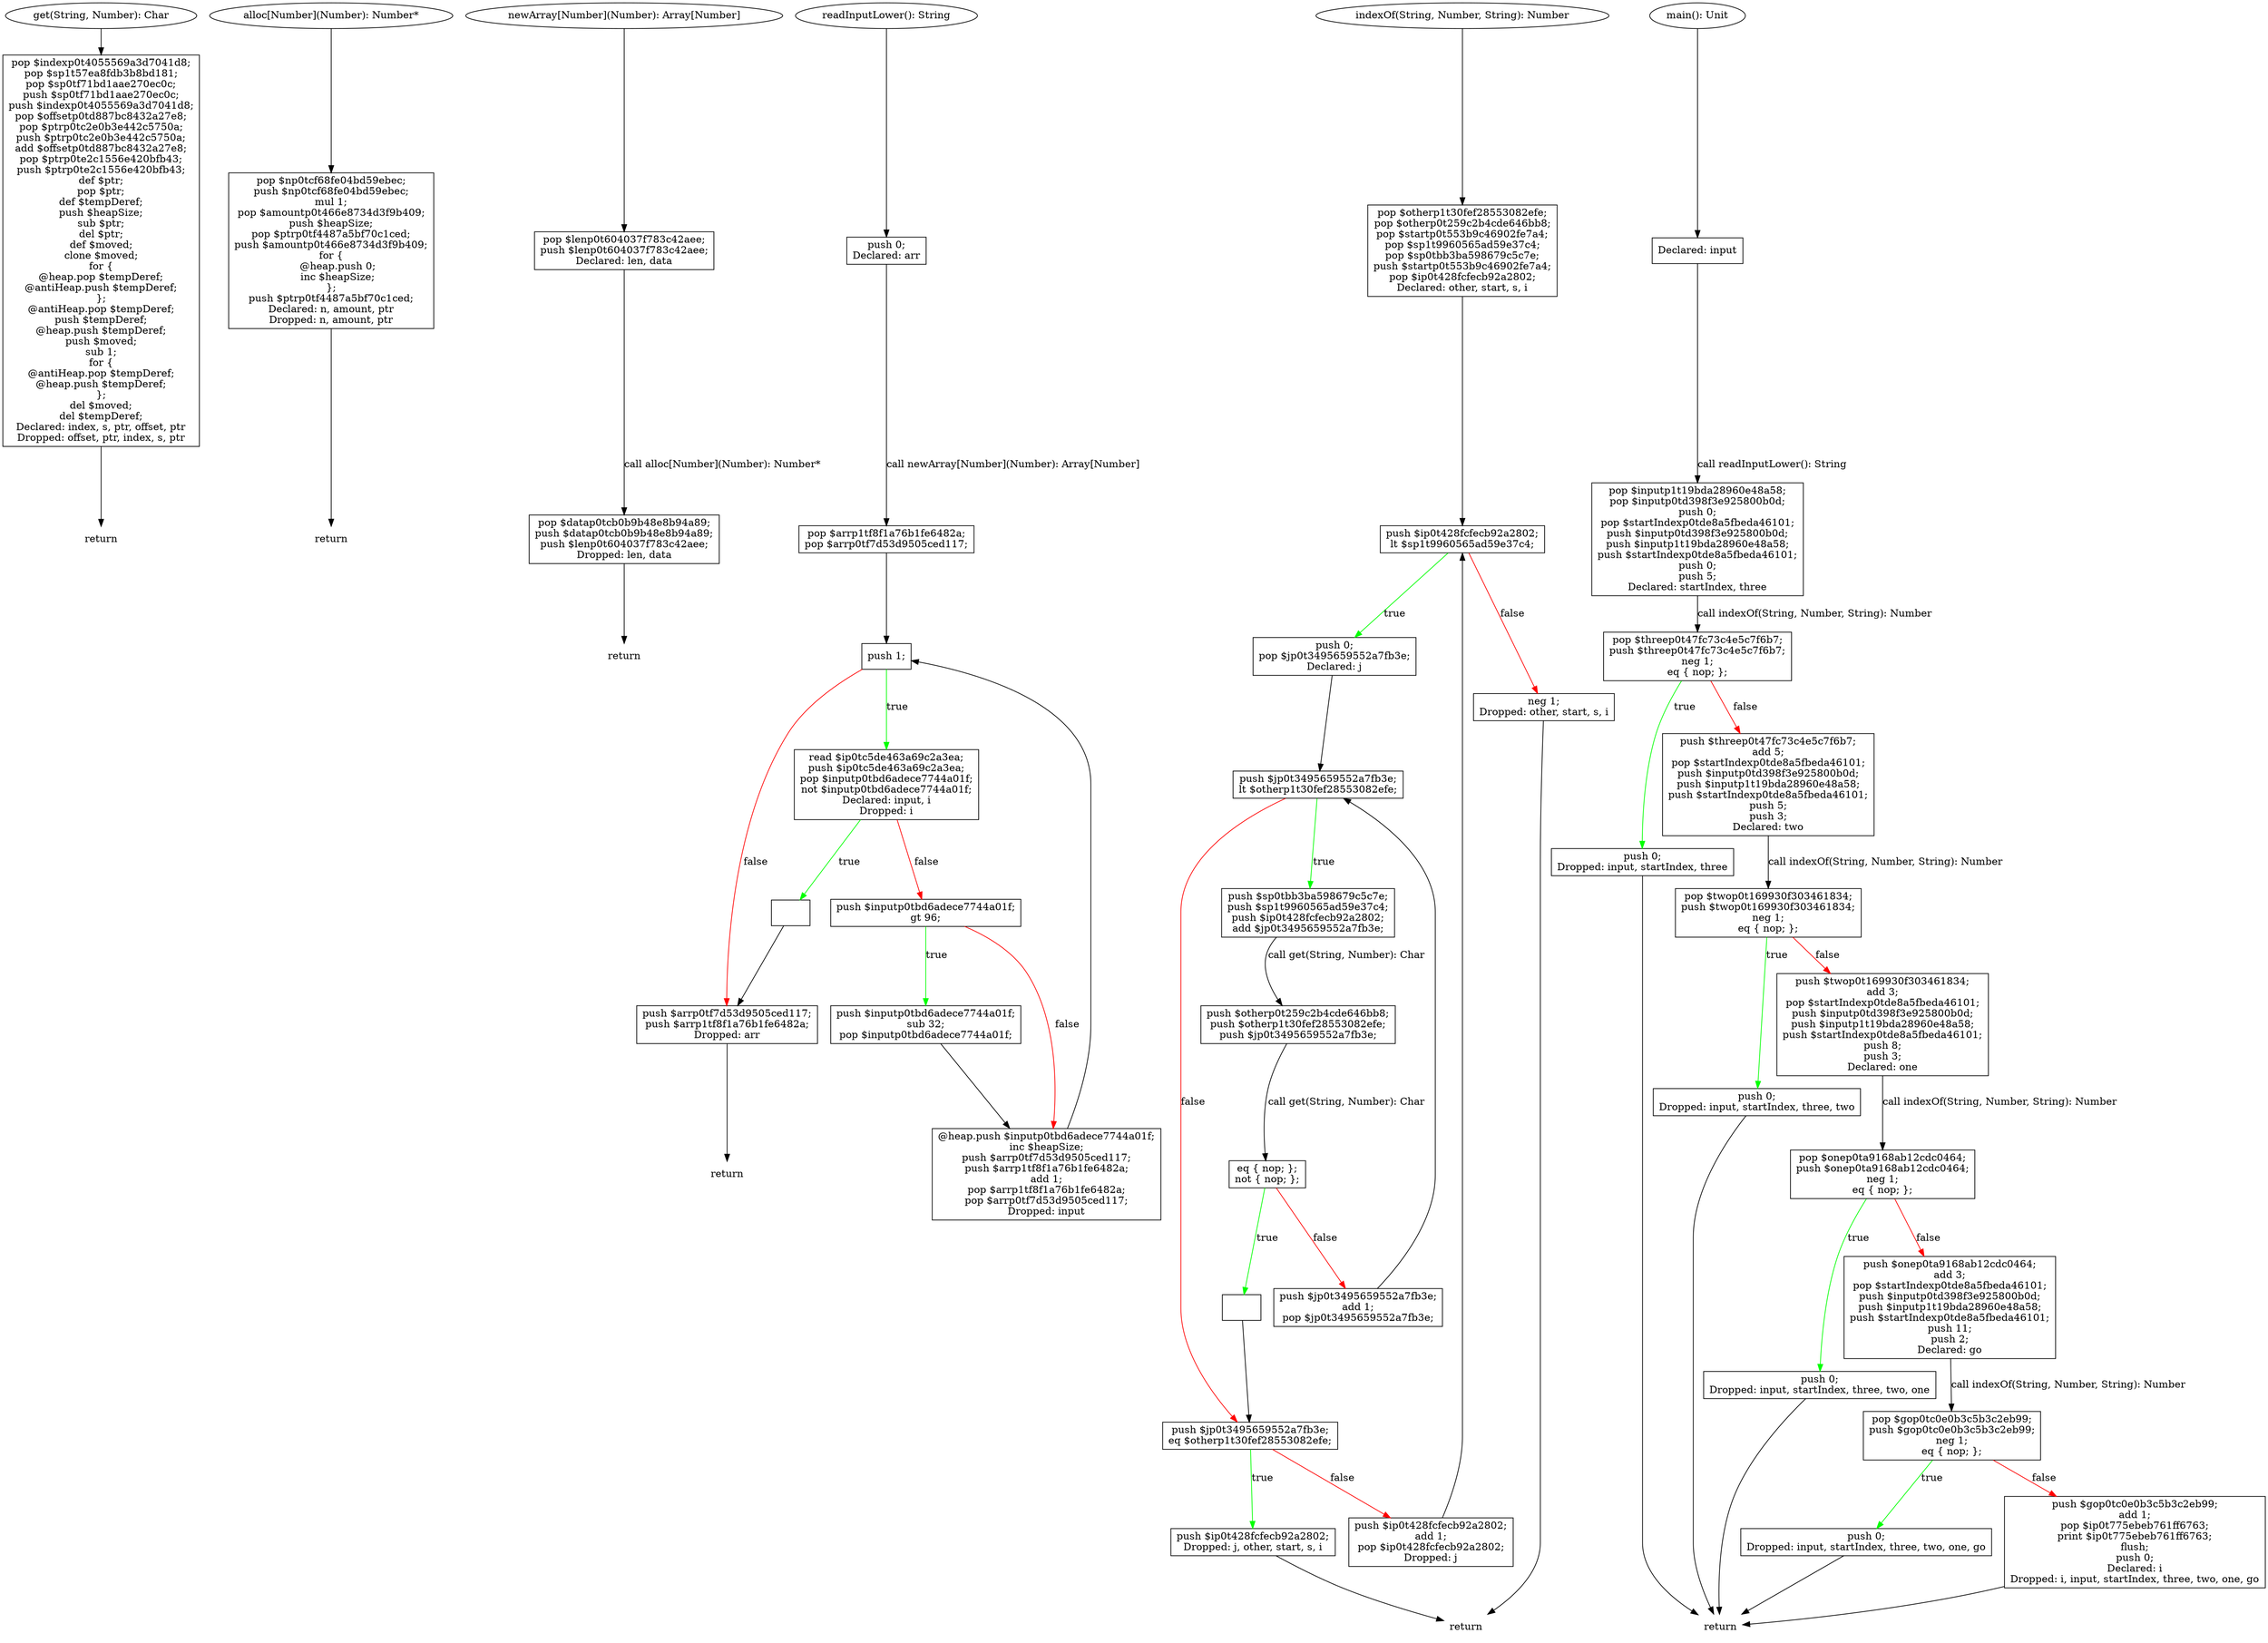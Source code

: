 digraph G { subgraph get {
rankdir=LR;
-728866416 [label="get(String, Number): Char"];
t69eb6b9264c04fc4 [shape=plaintext, label=return];
t19e06964d4053d38 [label="pop $indexp0t4055569a3d7041d8;\npop $sp1t57ea8fdb3b8bd181;\npop $sp0tf71bd1aae270ec0c;\npush $sp0tf71bd1aae270ec0c;\npush $indexp0t4055569a3d7041d8;\npop $offsetp0td887bc8432a27e8;\npop $ptrp0tc2e0b3e442c5750a;\npush $ptrp0tc2e0b3e442c5750a;\nadd $offsetp0td887bc8432a27e8;\npop $ptrp0te2c1556e420bfb43;\npush $ptrp0te2c1556e420bfb43;\ndef $ptr;\npop $ptr;\ndef $tempDeref;\npush $heapSize;\nsub $ptr;\ndel $ptr;\ndef $moved;\nclone $moved;\nfor {\n@heap.pop $tempDeref;\n@antiHeap.push $tempDeref;\n};\n@antiHeap.pop $tempDeref;\npush $tempDeref;\n@heap.push $tempDeref;\npush $moved;\nsub 1;\nfor {\n@antiHeap.pop $tempDeref;\n@heap.push $tempDeref;\n};\ndel $moved;\ndel $tempDeref;\nDeclared: index, s, ptr, offset, ptr\nDropped: offset, ptr, index, s, ptr" shape=box];
-728866416 -> t19e06964d4053d38;
t19e06964d4053d38 -> t69eb6b9264c04fc4;
}

subgraph alloc {
rankdir=LR;
-1903869583 [label="alloc[Number](Number): Number*"];
teae8e115f019bdbf [shape=plaintext, label=return];
tc2627bf6dcc279ad [label="pop $np0tcf68fe04bd59ebec;\npush $np0tcf68fe04bd59ebec;\nmul 1;\npop $amountp0t466e8734d3f9b409;\npush $heapSize;\npop $ptrp0tf4487a5bf70c1ced;\npush $amountp0t466e8734d3f9b409;\nfor {\n    @heap.push 0;\n    inc $heapSize;\n};\npush $ptrp0tf4487a5bf70c1ced;\nDeclared: n, amount, ptr\nDropped: n, amount, ptr" shape=box];
-1903869583 -> tc2627bf6dcc279ad;
tc2627bf6dcc279ad -> teae8e115f019bdbf;
}

subgraph newArray {
rankdir=LR;
12355057 [label="newArray[Number](Number): Array[Number]"];
t2569e0ae9f0d45fc [shape=plaintext, label=return];
t84e4a82a4904df1f [label="pop $lenp0t604037f783c42aee;\npush $lenp0t604037f783c42aee;\nDeclared: len, data" shape=box];
tf6e3d7f734c3f7ac [label="pop $datap0tcb0b9b48e8b94a89;\npush $datap0tcb0b9b48e8b94a89;\npush $lenp0t604037f783c42aee;\nDropped: len, data" shape=box];
12355057 -> t84e4a82a4904df1f;
t84e4a82a4904df1f -> tf6e3d7f734c3f7ac [label="call alloc[Number](Number): Number*"];
tf6e3d7f734c3f7ac -> t2569e0ae9f0d45fc;
}

subgraph readInputLower {
rankdir=LR;
305481421 [label="readInputLower(): String"];
tc10f3d1b47ddd872 [shape=plaintext, label=return];
tc9a423383e98ac43 [label="push 0;\nDeclared: arr" shape=box];
t754c031dc0c72569 [label="pop $arrp1tf8f1a76b1fe6482a;\npop $arrp0tf7d53d9505ced117;" shape=box];
t4d2667ecd327802f [label="push 1;" shape=box];
t5d89e5a8d9084a8e [label="read $ip0tc5de463a69c2a3ea;\npush $ip0tc5de463a69c2a3ea;\npop $inputp0tbd6adece7744a01f;\nnot $inputp0tbd6adece7744a01f;\nDeclared: input, i\nDropped: i" shape=box];
t6ae09dbdb9fdc2dc [label="" shape=box];
t1048f1687a667ccc [label="push $arrp0tf7d53d9505ced117;\npush $arrp1tf8f1a76b1fe6482a;\nDropped: arr" shape=box];
t1ef76cfa4167d4d9 [label="push $inputp0tbd6adece7744a01f;\ngt 96;" shape=box];
tf48c6e1d54f2fd66 [label="push $inputp0tbd6adece7744a01f;\nsub 32;\npop $inputp0tbd6adece7744a01f;" shape=box];
t196bcc72d29c5c9e [label="@heap.push $inputp0tbd6adece7744a01f;\ninc $heapSize;\npush $arrp0tf7d53d9505ced117;\npush $arrp1tf8f1a76b1fe6482a;\nadd 1;\npop $arrp1tf8f1a76b1fe6482a;\npop $arrp0tf7d53d9505ced117;\nDropped: input" shape=box];
305481421 -> tc9a423383e98ac43;
tc9a423383e98ac43 -> t754c031dc0c72569 [label="call newArray[Number](Number): Array[Number]"];
t754c031dc0c72569 -> t4d2667ecd327802f;
t4d2667ecd327802f -> t5d89e5a8d9084a8e [label=true color=green];
t4d2667ecd327802f -> t1048f1687a667ccc [label=false color=red];
t5d89e5a8d9084a8e -> t6ae09dbdb9fdc2dc [label=true color=green];
t5d89e5a8d9084a8e -> t1ef76cfa4167d4d9 [label=false color=red];
t6ae09dbdb9fdc2dc -> t1048f1687a667ccc;
t1048f1687a667ccc -> tc10f3d1b47ddd872;
t1ef76cfa4167d4d9 -> tf48c6e1d54f2fd66 [label=true color=green];
t1ef76cfa4167d4d9 -> t196bcc72d29c5c9e [label=false color=red];
tf48c6e1d54f2fd66 -> t196bcc72d29c5c9e;
t196bcc72d29c5c9e -> t4d2667ecd327802f;
}

subgraph indexOf {
rankdir=LR;
2126241073 [label="indexOf(String, Number, String): Number"];
t729ad8f292aeb30e [shape=plaintext, label=return];
t7ce1389c2df2f606 [label="pop $otherp1t30fef28553082efe;\npop $otherp0t259c2b4cde646bb8;\npop $startp0t553b9c46902fe7a4;\npop $sp1t9960565ad59e37c4;\npop $sp0tbb3ba598679c5c7e;\npush $startp0t553b9c46902fe7a4;\npop $ip0t428fcfecb92a2802;\nDeclared: other, start, s, i" shape=box];
t613e989bf64421b2 [label="push $ip0t428fcfecb92a2802;\nlt $sp1t9960565ad59e37c4;" shape=box];
t2620a48ef31d5877 [label="push 0;\npop $jp0t3495659552a7fb3e;\nDeclared: j" shape=box];
t320238d0b3b0363e [label="push $jp0t3495659552a7fb3e;\nlt $otherp1t30fef28553082efe;" shape=box];
tdae33aa09252fb3c [label="push $sp0tbb3ba598679c5c7e;\npush $sp1t9960565ad59e37c4;\npush $ip0t428fcfecb92a2802;\nadd $jp0t3495659552a7fb3e;" shape=box];
t16f95e0f0b095fad [label="push $otherp0t259c2b4cde646bb8;\npush $otherp1t30fef28553082efe;\npush $jp0t3495659552a7fb3e;" shape=box];
tc69222e489198f74 [label="eq { nop; };\nnot { nop; };" shape=box];
t85ce05f856d16226 [label="" shape=box];
t6a3018e7aa521143 [label="push $jp0t3495659552a7fb3e;\neq $otherp1t30fef28553082efe;" shape=box];
teab765e781311207 [label="push $ip0t428fcfecb92a2802;\nDropped: j, other, start, s, i" shape=box];
t2510e00e405554c6 [label="push $ip0t428fcfecb92a2802;\nadd 1;\npop $ip0t428fcfecb92a2802;\nDropped: j" shape=box];
t4d164b92622a16cb [label="push $jp0t3495659552a7fb3e;\nadd 1;\npop $jp0t3495659552a7fb3e;" shape=box];
ta43c93f12bddec5e [label="neg 1;\nDropped: other, start, s, i" shape=box];
2126241073 -> t7ce1389c2df2f606;
t7ce1389c2df2f606 -> t613e989bf64421b2;
t613e989bf64421b2 -> t2620a48ef31d5877 [label=true color=green];
t613e989bf64421b2 -> ta43c93f12bddec5e [label=false color=red];
t2620a48ef31d5877 -> t320238d0b3b0363e;
t320238d0b3b0363e -> tdae33aa09252fb3c [label=true color=green];
t320238d0b3b0363e -> t6a3018e7aa521143 [label=false color=red];
tdae33aa09252fb3c -> t16f95e0f0b095fad [label="call get(String, Number): Char"];
t16f95e0f0b095fad -> tc69222e489198f74 [label="call get(String, Number): Char"];
tc69222e489198f74 -> t85ce05f856d16226 [label=true color=green];
tc69222e489198f74 -> t4d164b92622a16cb [label=false color=red];
t85ce05f856d16226 -> t6a3018e7aa521143;
t6a3018e7aa521143 -> teab765e781311207 [label=true color=green];
t6a3018e7aa521143 -> t2510e00e405554c6 [label=false color=red];
teab765e781311207 -> t729ad8f292aeb30e;
t2510e00e405554c6 -> t613e989bf64421b2;
t4d164b92622a16cb -> t320238d0b3b0363e;
ta43c93f12bddec5e -> t729ad8f292aeb30e;
}

subgraph main {
rankdir=LR;
1211053195 [label="main(): Unit"];
ta8fe5e598903361e [shape=plaintext, label=return];
t7248f540f833e209 [label="Declared: input" shape=box];
t9235a2c781eb1201 [label="pop $inputp1t19bda28960e48a58;\npop $inputp0td398f3e925800b0d;\npush 0;\npop $startIndexp0tde8a5fbeda46101;\npush $inputp0td398f3e925800b0d;\npush $inputp1t19bda28960e48a58;\npush $startIndexp0tde8a5fbeda46101;\npush 0;\npush 5;\nDeclared: startIndex, three" shape=box];
tac21979ea0bafe00 [label="pop $threep0t47fc73c4e5c7f6b7;\npush $threep0t47fc73c4e5c7f6b7;\nneg 1;\neq { nop; };" shape=box];
tbab02c292e1e5dfa [label="push 0;\nDropped: input, startIndex, three" shape=box];
te5c3e9b1141872b9 [label="push $threep0t47fc73c4e5c7f6b7;\nadd 5;\npop $startIndexp0tde8a5fbeda46101;\npush $inputp0td398f3e925800b0d;\npush $inputp1t19bda28960e48a58;\npush $startIndexp0tde8a5fbeda46101;\npush 5;\npush 3;\nDeclared: two" shape=box];
te2743938c672a0e [label="pop $twop0t169930f303461834;\npush $twop0t169930f303461834;\nneg 1;\neq { nop; };" shape=box];
tfa2a357ab3f76920 [label="push 0;\nDropped: input, startIndex, three, two" shape=box];
t7b688f293ab0c907 [label="push $twop0t169930f303461834;\nadd 3;\npop $startIndexp0tde8a5fbeda46101;\npush $inputp0td398f3e925800b0d;\npush $inputp1t19bda28960e48a58;\npush $startIndexp0tde8a5fbeda46101;\npush 8;\npush 3;\nDeclared: one" shape=box];
t72acd0c9fae11d01 [label="pop $onep0ta9168ab12cdc0464;\npush $onep0ta9168ab12cdc0464;\nneg 1;\neq { nop; };" shape=box];
t86f8958075e522f7 [label="push 0;\nDropped: input, startIndex, three, two, one" shape=box];
ta939d9291aca587b [label="push $onep0ta9168ab12cdc0464;\nadd 3;\npop $startIndexp0tde8a5fbeda46101;\npush $inputp0td398f3e925800b0d;\npush $inputp1t19bda28960e48a58;\npush $startIndexp0tde8a5fbeda46101;\npush 11;\npush 2;\nDeclared: go" shape=box];
td1b978603e5376d4 [label="pop $gop0tc0e0b3c5b3c2eb99;\npush $gop0tc0e0b3c5b3c2eb99;\nneg 1;\neq { nop; };" shape=box];
te19f4c6bae15f1ec [label="push 0;\nDropped: input, startIndex, three, two, one, go" shape=box];
ta61f1325db0190d5 [label="push $gop0tc0e0b3c5b3c2eb99;\nadd 1;\npop $ip0t775ebeb761ff6763;\nprint $ip0t775ebeb761ff6763;\nflush;\npush 0;\nDeclared: i\nDropped: i, input, startIndex, three, two, one, go" shape=box];
1211053195 -> t7248f540f833e209;
t7248f540f833e209 -> t9235a2c781eb1201 [label="call readInputLower(): String"];
t9235a2c781eb1201 -> tac21979ea0bafe00 [label="call indexOf(String, Number, String): Number"];
tac21979ea0bafe00 -> tbab02c292e1e5dfa [label=true color=green];
tac21979ea0bafe00 -> te5c3e9b1141872b9 [label=false color=red];
tbab02c292e1e5dfa -> ta8fe5e598903361e;
te5c3e9b1141872b9 -> te2743938c672a0e [label="call indexOf(String, Number, String): Number"];
te2743938c672a0e -> tfa2a357ab3f76920 [label=true color=green];
te2743938c672a0e -> t7b688f293ab0c907 [label=false color=red];
tfa2a357ab3f76920 -> ta8fe5e598903361e;
t7b688f293ab0c907 -> t72acd0c9fae11d01 [label="call indexOf(String, Number, String): Number"];
t72acd0c9fae11d01 -> t86f8958075e522f7 [label=true color=green];
t72acd0c9fae11d01 -> ta939d9291aca587b [label=false color=red];
t86f8958075e522f7 -> ta8fe5e598903361e;
ta939d9291aca587b -> td1b978603e5376d4 [label="call indexOf(String, Number, String): Number"];
td1b978603e5376d4 -> te19f4c6bae15f1ec [label=true color=green];
td1b978603e5376d4 -> ta61f1325db0190d5 [label=false color=red];
te19f4c6bae15f1ec -> ta8fe5e598903361e;
ta61f1325db0190d5 -> ta8fe5e598903361e;
}
 }